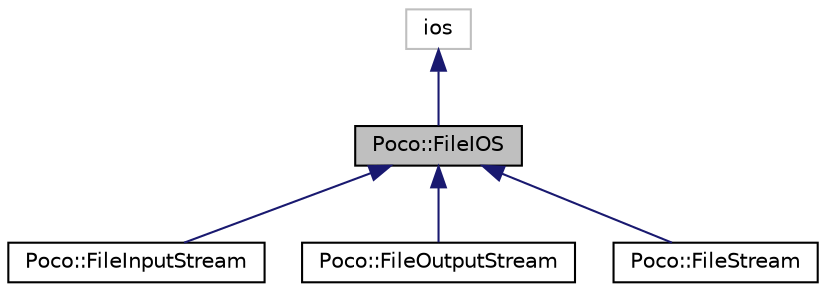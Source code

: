 digraph "Poco::FileIOS"
{
 // LATEX_PDF_SIZE
  edge [fontname="Helvetica",fontsize="10",labelfontname="Helvetica",labelfontsize="10"];
  node [fontname="Helvetica",fontsize="10",shape=record];
  Node1 [label="Poco::FileIOS",height=0.2,width=0.4,color="black", fillcolor="grey75", style="filled", fontcolor="black",tooltip=" "];
  Node2 -> Node1 [dir="back",color="midnightblue",fontsize="10",style="solid"];
  Node2 [label="ios",height=0.2,width=0.4,color="grey75", fillcolor="white", style="filled",tooltip=" "];
  Node1 -> Node3 [dir="back",color="midnightblue",fontsize="10",style="solid"];
  Node3 [label="Poco::FileInputStream",height=0.2,width=0.4,color="black", fillcolor="white", style="filled",URL="$classPoco_1_1FileInputStream.html",tooltip=" "];
  Node1 -> Node4 [dir="back",color="midnightblue",fontsize="10",style="solid"];
  Node4 [label="Poco::FileOutputStream",height=0.2,width=0.4,color="black", fillcolor="white", style="filled",URL="$classPoco_1_1FileOutputStream.html",tooltip=" "];
  Node1 -> Node5 [dir="back",color="midnightblue",fontsize="10",style="solid"];
  Node5 [label="Poco::FileStream",height=0.2,width=0.4,color="black", fillcolor="white", style="filled",URL="$classPoco_1_1FileStream.html",tooltip=" "];
}
